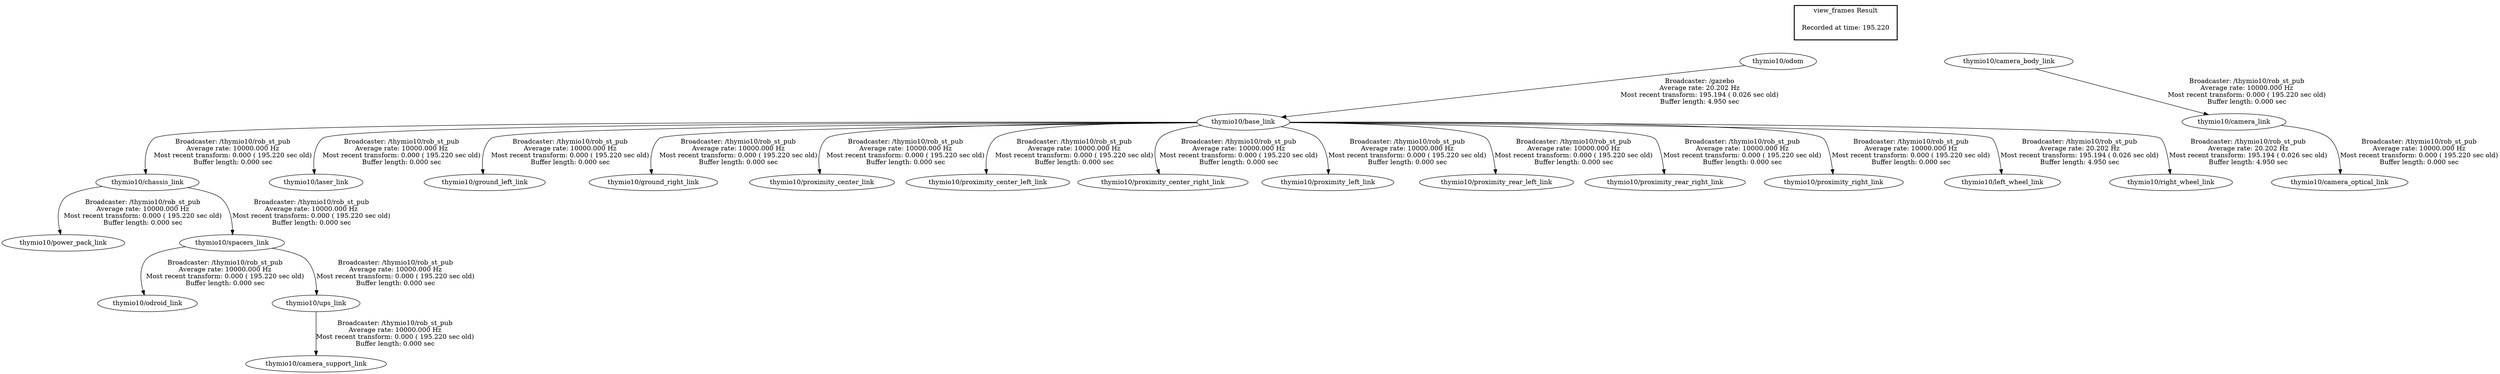 digraph G {
"thymio10/base_link" -> "thymio10/chassis_link"[label="Broadcaster: /thymio10/rob_st_pub\nAverage rate: 10000.000 Hz\nMost recent transform: 0.000 ( 195.220 sec old)\nBuffer length: 0.000 sec\n"];
"thymio10/odom" -> "thymio10/base_link"[label="Broadcaster: /gazebo\nAverage rate: 20.202 Hz\nMost recent transform: 195.194 ( 0.026 sec old)\nBuffer length: 4.950 sec\n"];
"thymio10/base_link" -> "thymio10/laser_link"[label="Broadcaster: /thymio10/rob_st_pub\nAverage rate: 10000.000 Hz\nMost recent transform: 0.000 ( 195.220 sec old)\nBuffer length: 0.000 sec\n"];
"thymio10/chassis_link" -> "thymio10/power_pack_link"[label="Broadcaster: /thymio10/rob_st_pub\nAverage rate: 10000.000 Hz\nMost recent transform: 0.000 ( 195.220 sec old)\nBuffer length: 0.000 sec\n"];
"thymio10/camera_body_link" -> "thymio10/camera_link"[label="Broadcaster: /thymio10/rob_st_pub\nAverage rate: 10000.000 Hz\nMost recent transform: 0.000 ( 195.220 sec old)\nBuffer length: 0.000 sec\n"];
"thymio10/camera_link" -> "thymio10/camera_optical_link"[label="Broadcaster: /thymio10/rob_st_pub\nAverage rate: 10000.000 Hz\nMost recent transform: 0.000 ( 195.220 sec old)\nBuffer length: 0.000 sec\n"];
"thymio10/chassis_link" -> "thymio10/spacers_link"[label="Broadcaster: /thymio10/rob_st_pub\nAverage rate: 10000.000 Hz\nMost recent transform: 0.000 ( 195.220 sec old)\nBuffer length: 0.000 sec\n"];
"thymio10/base_link" -> "thymio10/ground_left_link"[label="Broadcaster: /thymio10/rob_st_pub\nAverage rate: 10000.000 Hz\nMost recent transform: 0.000 ( 195.220 sec old)\nBuffer length: 0.000 sec\n"];
"thymio10/base_link" -> "thymio10/ground_right_link"[label="Broadcaster: /thymio10/rob_st_pub\nAverage rate: 10000.000 Hz\nMost recent transform: 0.000 ( 195.220 sec old)\nBuffer length: 0.000 sec\n"];
"thymio10/base_link" -> "thymio10/proximity_center_link"[label="Broadcaster: /thymio10/rob_st_pub\nAverage rate: 10000.000 Hz\nMost recent transform: 0.000 ( 195.220 sec old)\nBuffer length: 0.000 sec\n"];
"thymio10/base_link" -> "thymio10/proximity_center_left_link"[label="Broadcaster: /thymio10/rob_st_pub\nAverage rate: 10000.000 Hz\nMost recent transform: 0.000 ( 195.220 sec old)\nBuffer length: 0.000 sec\n"];
"thymio10/base_link" -> "thymio10/proximity_center_right_link"[label="Broadcaster: /thymio10/rob_st_pub\nAverage rate: 10000.000 Hz\nMost recent transform: 0.000 ( 195.220 sec old)\nBuffer length: 0.000 sec\n"];
"thymio10/base_link" -> "thymio10/proximity_left_link"[label="Broadcaster: /thymio10/rob_st_pub\nAverage rate: 10000.000 Hz\nMost recent transform: 0.000 ( 195.220 sec old)\nBuffer length: 0.000 sec\n"];
"thymio10/base_link" -> "thymio10/proximity_rear_left_link"[label="Broadcaster: /thymio10/rob_st_pub\nAverage rate: 10000.000 Hz\nMost recent transform: 0.000 ( 195.220 sec old)\nBuffer length: 0.000 sec\n"];
"thymio10/base_link" -> "thymio10/proximity_rear_right_link"[label="Broadcaster: /thymio10/rob_st_pub\nAverage rate: 10000.000 Hz\nMost recent transform: 0.000 ( 195.220 sec old)\nBuffer length: 0.000 sec\n"];
"thymio10/base_link" -> "thymio10/proximity_right_link"[label="Broadcaster: /thymio10/rob_st_pub\nAverage rate: 10000.000 Hz\nMost recent transform: 0.000 ( 195.220 sec old)\nBuffer length: 0.000 sec\n"];
"thymio10/spacers_link" -> "thymio10/odroid_link"[label="Broadcaster: /thymio10/rob_st_pub\nAverage rate: 10000.000 Hz\nMost recent transform: 0.000 ( 195.220 sec old)\nBuffer length: 0.000 sec\n"];
"thymio10/spacers_link" -> "thymio10/ups_link"[label="Broadcaster: /thymio10/rob_st_pub\nAverage rate: 10000.000 Hz\nMost recent transform: 0.000 ( 195.220 sec old)\nBuffer length: 0.000 sec\n"];
"thymio10/ups_link" -> "thymio10/camera_support_link"[label="Broadcaster: /thymio10/rob_st_pub\nAverage rate: 10000.000 Hz\nMost recent transform: 0.000 ( 195.220 sec old)\nBuffer length: 0.000 sec\n"];
"thymio10/base_link" -> "thymio10/left_wheel_link"[label="Broadcaster: /thymio10/rob_st_pub\nAverage rate: 20.202 Hz\nMost recent transform: 195.194 ( 0.026 sec old)\nBuffer length: 4.950 sec\n"];
"thymio10/base_link" -> "thymio10/right_wheel_link"[label="Broadcaster: /thymio10/rob_st_pub\nAverage rate: 20.202 Hz\nMost recent transform: 195.194 ( 0.026 sec old)\nBuffer length: 4.950 sec\n"];
edge [style=invis];
 subgraph cluster_legend { style=bold; color=black; label ="view_frames Result";
"Recorded at time: 195.220"[ shape=plaintext ] ;
 }->"thymio10/camera_body_link";
edge [style=invis];
 subgraph cluster_legend { style=bold; color=black; label ="view_frames Result";
"Recorded at time: 195.220"[ shape=plaintext ] ;
 }->"thymio10/odom";
}